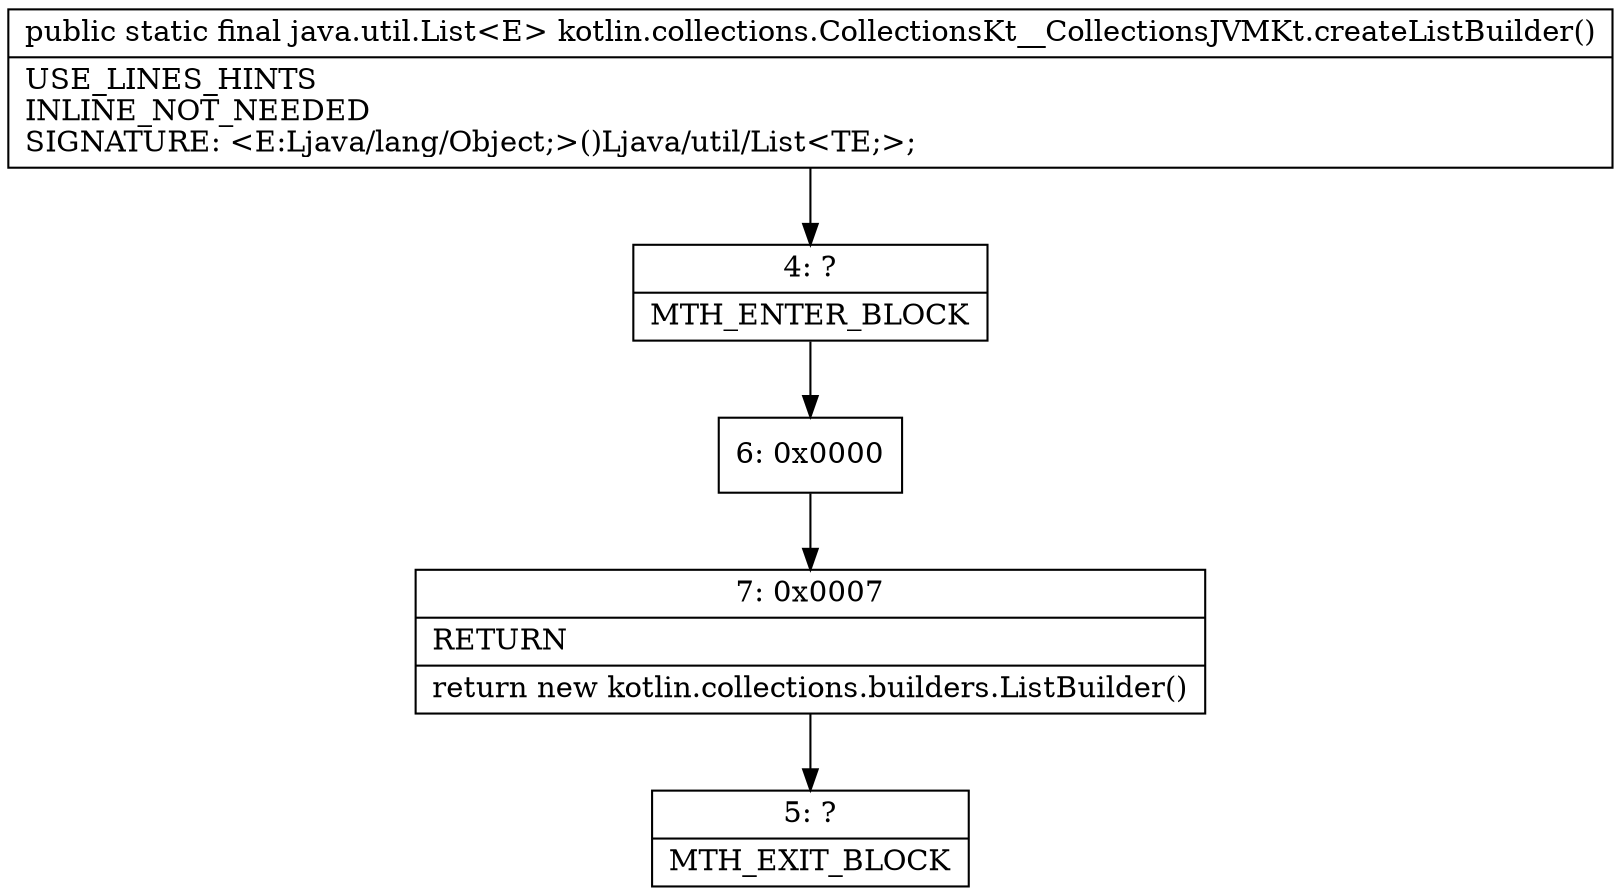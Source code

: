 digraph "CFG forkotlin.collections.CollectionsKt__CollectionsJVMKt.createListBuilder()Ljava\/util\/List;" {
Node_4 [shape=record,label="{4\:\ ?|MTH_ENTER_BLOCK\l}"];
Node_6 [shape=record,label="{6\:\ 0x0000}"];
Node_7 [shape=record,label="{7\:\ 0x0007|RETURN\l|return new kotlin.collections.builders.ListBuilder()\l}"];
Node_5 [shape=record,label="{5\:\ ?|MTH_EXIT_BLOCK\l}"];
MethodNode[shape=record,label="{public static final java.util.List\<E\> kotlin.collections.CollectionsKt__CollectionsJVMKt.createListBuilder()  | USE_LINES_HINTS\lINLINE_NOT_NEEDED\lSIGNATURE: \<E:Ljava\/lang\/Object;\>()Ljava\/util\/List\<TE;\>;\l}"];
MethodNode -> Node_4;Node_4 -> Node_6;
Node_6 -> Node_7;
Node_7 -> Node_5;
}

